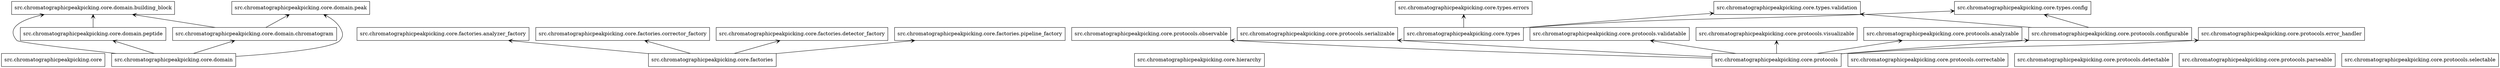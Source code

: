 digraph "packages_core" {
rankdir=BT
charset="utf-8"
"src.chromatographicpeakpicking.core" [color="black", label=<src.chromatographicpeakpicking.core>, shape="box", style="solid"];
"src.chromatographicpeakpicking.core.domain" [color="black", label=<src.chromatographicpeakpicking.core.domain>, shape="box", style="solid"];
"src.chromatographicpeakpicking.core.domain.building_block" [color="black", label=<src.chromatographicpeakpicking.core.domain.building_block>, shape="box", style="solid"];
"src.chromatographicpeakpicking.core.domain.chromatogram" [color="black", label=<src.chromatographicpeakpicking.core.domain.chromatogram>, shape="box", style="solid"];
"src.chromatographicpeakpicking.core.domain.peak" [color="black", label=<src.chromatographicpeakpicking.core.domain.peak>, shape="box", style="solid"];
"src.chromatographicpeakpicking.core.domain.peptide" [color="black", label=<src.chromatographicpeakpicking.core.domain.peptide>, shape="box", style="solid"];
"src.chromatographicpeakpicking.core.factories" [color="black", label=<src.chromatographicpeakpicking.core.factories>, shape="box", style="solid"];
"src.chromatographicpeakpicking.core.factories.analyzer_factory" [color="black", label=<src.chromatographicpeakpicking.core.factories.analyzer_factory>, shape="box", style="solid"];
"src.chromatographicpeakpicking.core.factories.corrector_factory" [color="black", label=<src.chromatographicpeakpicking.core.factories.corrector_factory>, shape="box", style="solid"];
"src.chromatographicpeakpicking.core.factories.detector_factory" [color="black", label=<src.chromatographicpeakpicking.core.factories.detector_factory>, shape="box", style="solid"];
"src.chromatographicpeakpicking.core.factories.pipeline_factory" [color="black", label=<src.chromatographicpeakpicking.core.factories.pipeline_factory>, shape="box", style="solid"];
"src.chromatographicpeakpicking.core.hierarchy" [color="black", label=<src.chromatographicpeakpicking.core.hierarchy>, shape="box", style="solid"];
"src.chromatographicpeakpicking.core.protocols" [color="black", label=<src.chromatographicpeakpicking.core.protocols>, shape="box", style="solid"];
"src.chromatographicpeakpicking.core.protocols.analyzable" [color="black", label=<src.chromatographicpeakpicking.core.protocols.analyzable>, shape="box", style="solid"];
"src.chromatographicpeakpicking.core.protocols.configurable" [color="black", label=<src.chromatographicpeakpicking.core.protocols.configurable>, shape="box", style="solid"];
"src.chromatographicpeakpicking.core.protocols.correctable" [color="black", label=<src.chromatographicpeakpicking.core.protocols.correctable>, shape="box", style="solid"];
"src.chromatographicpeakpicking.core.protocols.detectable" [color="black", label=<src.chromatographicpeakpicking.core.protocols.detectable>, shape="box", style="solid"];
"src.chromatographicpeakpicking.core.protocols.error_handler" [color="black", label=<src.chromatographicpeakpicking.core.protocols.error_handler>, shape="box", style="solid"];
"src.chromatographicpeakpicking.core.protocols.observable" [color="black", label=<src.chromatographicpeakpicking.core.protocols.observable>, shape="box", style="solid"];
"src.chromatographicpeakpicking.core.protocols.parseable" [color="black", label=<src.chromatographicpeakpicking.core.protocols.parseable>, shape="box", style="solid"];
"src.chromatographicpeakpicking.core.protocols.selectable" [color="black", label=<src.chromatographicpeakpicking.core.protocols.selectable>, shape="box", style="solid"];
"src.chromatographicpeakpicking.core.protocols.serializable" [color="black", label=<src.chromatographicpeakpicking.core.protocols.serializable>, shape="box", style="solid"];
"src.chromatographicpeakpicking.core.protocols.validatable" [color="black", label=<src.chromatographicpeakpicking.core.protocols.validatable>, shape="box", style="solid"];
"src.chromatographicpeakpicking.core.protocols.visualizable" [color="black", label=<src.chromatographicpeakpicking.core.protocols.visualizable>, shape="box", style="solid"];
"src.chromatographicpeakpicking.core.types" [color="black", label=<src.chromatographicpeakpicking.core.types>, shape="box", style="solid"];
"src.chromatographicpeakpicking.core.types.config" [color="black", label=<src.chromatographicpeakpicking.core.types.config>, shape="box", style="solid"];
"src.chromatographicpeakpicking.core.types.errors" [color="black", label=<src.chromatographicpeakpicking.core.types.errors>, shape="box", style="solid"];
"src.chromatographicpeakpicking.core.types.validation" [color="black", label=<src.chromatographicpeakpicking.core.types.validation>, shape="box", style="solid"];
"src.chromatographicpeakpicking.core.domain" -> "src.chromatographicpeakpicking.core.domain.building_block" [arrowhead="open", arrowtail="none"];
"src.chromatographicpeakpicking.core.domain" -> "src.chromatographicpeakpicking.core.domain.chromatogram" [arrowhead="open", arrowtail="none"];
"src.chromatographicpeakpicking.core.domain" -> "src.chromatographicpeakpicking.core.domain.peak" [arrowhead="open", arrowtail="none"];
"src.chromatographicpeakpicking.core.domain" -> "src.chromatographicpeakpicking.core.domain.peptide" [arrowhead="open", arrowtail="none"];
"src.chromatographicpeakpicking.core.domain.chromatogram" -> "src.chromatographicpeakpicking.core.domain.building_block" [arrowhead="open", arrowtail="none"];
"src.chromatographicpeakpicking.core.domain.chromatogram" -> "src.chromatographicpeakpicking.core.domain.peak" [arrowhead="open", arrowtail="none"];
"src.chromatographicpeakpicking.core.domain.peptide" -> "src.chromatographicpeakpicking.core.domain.building_block" [arrowhead="open", arrowtail="none"];
"src.chromatographicpeakpicking.core.factories" -> "src.chromatographicpeakpicking.core.factories.analyzer_factory" [arrowhead="open", arrowtail="none"];
"src.chromatographicpeakpicking.core.factories" -> "src.chromatographicpeakpicking.core.factories.corrector_factory" [arrowhead="open", arrowtail="none"];
"src.chromatographicpeakpicking.core.factories" -> "src.chromatographicpeakpicking.core.factories.detector_factory" [arrowhead="open", arrowtail="none"];
"src.chromatographicpeakpicking.core.factories" -> "src.chromatographicpeakpicking.core.factories.pipeline_factory" [arrowhead="open", arrowtail="none"];
"src.chromatographicpeakpicking.core.protocols" -> "src.chromatographicpeakpicking.core.protocols.analyzable" [arrowhead="open", arrowtail="none"];
"src.chromatographicpeakpicking.core.protocols" -> "src.chromatographicpeakpicking.core.protocols.configurable" [arrowhead="open", arrowtail="none"];
"src.chromatographicpeakpicking.core.protocols" -> "src.chromatographicpeakpicking.core.protocols.error_handler" [arrowhead="open", arrowtail="none"];
"src.chromatographicpeakpicking.core.protocols" -> "src.chromatographicpeakpicking.core.protocols.observable" [arrowhead="open", arrowtail="none"];
"src.chromatographicpeakpicking.core.protocols" -> "src.chromatographicpeakpicking.core.protocols.serializable" [arrowhead="open", arrowtail="none"];
"src.chromatographicpeakpicking.core.protocols" -> "src.chromatographicpeakpicking.core.protocols.validatable" [arrowhead="open", arrowtail="none"];
"src.chromatographicpeakpicking.core.protocols" -> "src.chromatographicpeakpicking.core.protocols.visualizable" [arrowhead="open", arrowtail="none"];
"src.chromatographicpeakpicking.core.protocols.configurable" -> "src.chromatographicpeakpicking.core.types.config" [arrowhead="open", arrowtail="none"];
"src.chromatographicpeakpicking.core.protocols.configurable" -> "src.chromatographicpeakpicking.core.types.validation" [arrowhead="open", arrowtail="none"];
"src.chromatographicpeakpicking.core.types" -> "src.chromatographicpeakpicking.core.types.config" [arrowhead="open", arrowtail="none"];
"src.chromatographicpeakpicking.core.types" -> "src.chromatographicpeakpicking.core.types.errors" [arrowhead="open", arrowtail="none"];
"src.chromatographicpeakpicking.core.types" -> "src.chromatographicpeakpicking.core.types.validation" [arrowhead="open", arrowtail="none"];
}

